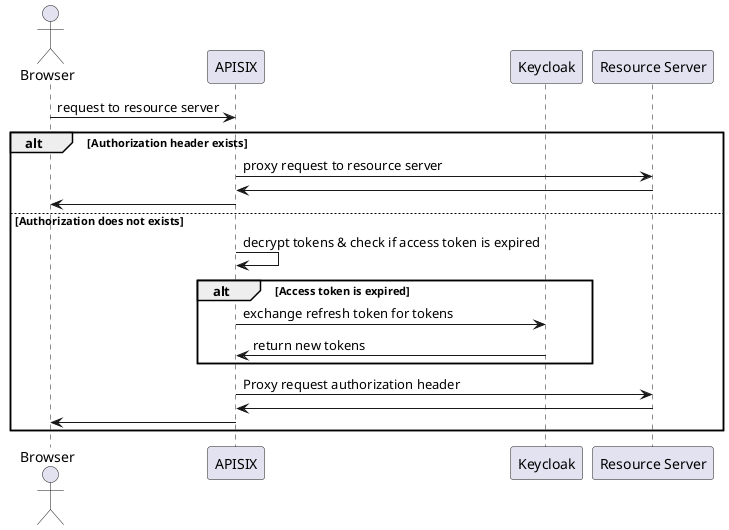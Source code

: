 @startuml
actor Browser
participant APISIX
participant Keycloak
participant "Resource Server" as RS

Browser -> APISIX: request to resource server

alt Authorization header exists
    APISIX -> RS: proxy request to resource server
    RS -> APISIX:
    APISIX -> Browser:
else Authorization does not exists
    APISIX -> APISIX : decrypt tokens & check if access token is expired
    alt Access token is expired
        APISIX -> Keycloak: exchange refresh token for tokens
        Keycloak -> APISIX: return new tokens
    end
    APISIX -> RS: Proxy request authorization header
    RS -> APISIX:
    APISIX -> Browser:
end
@enduml
